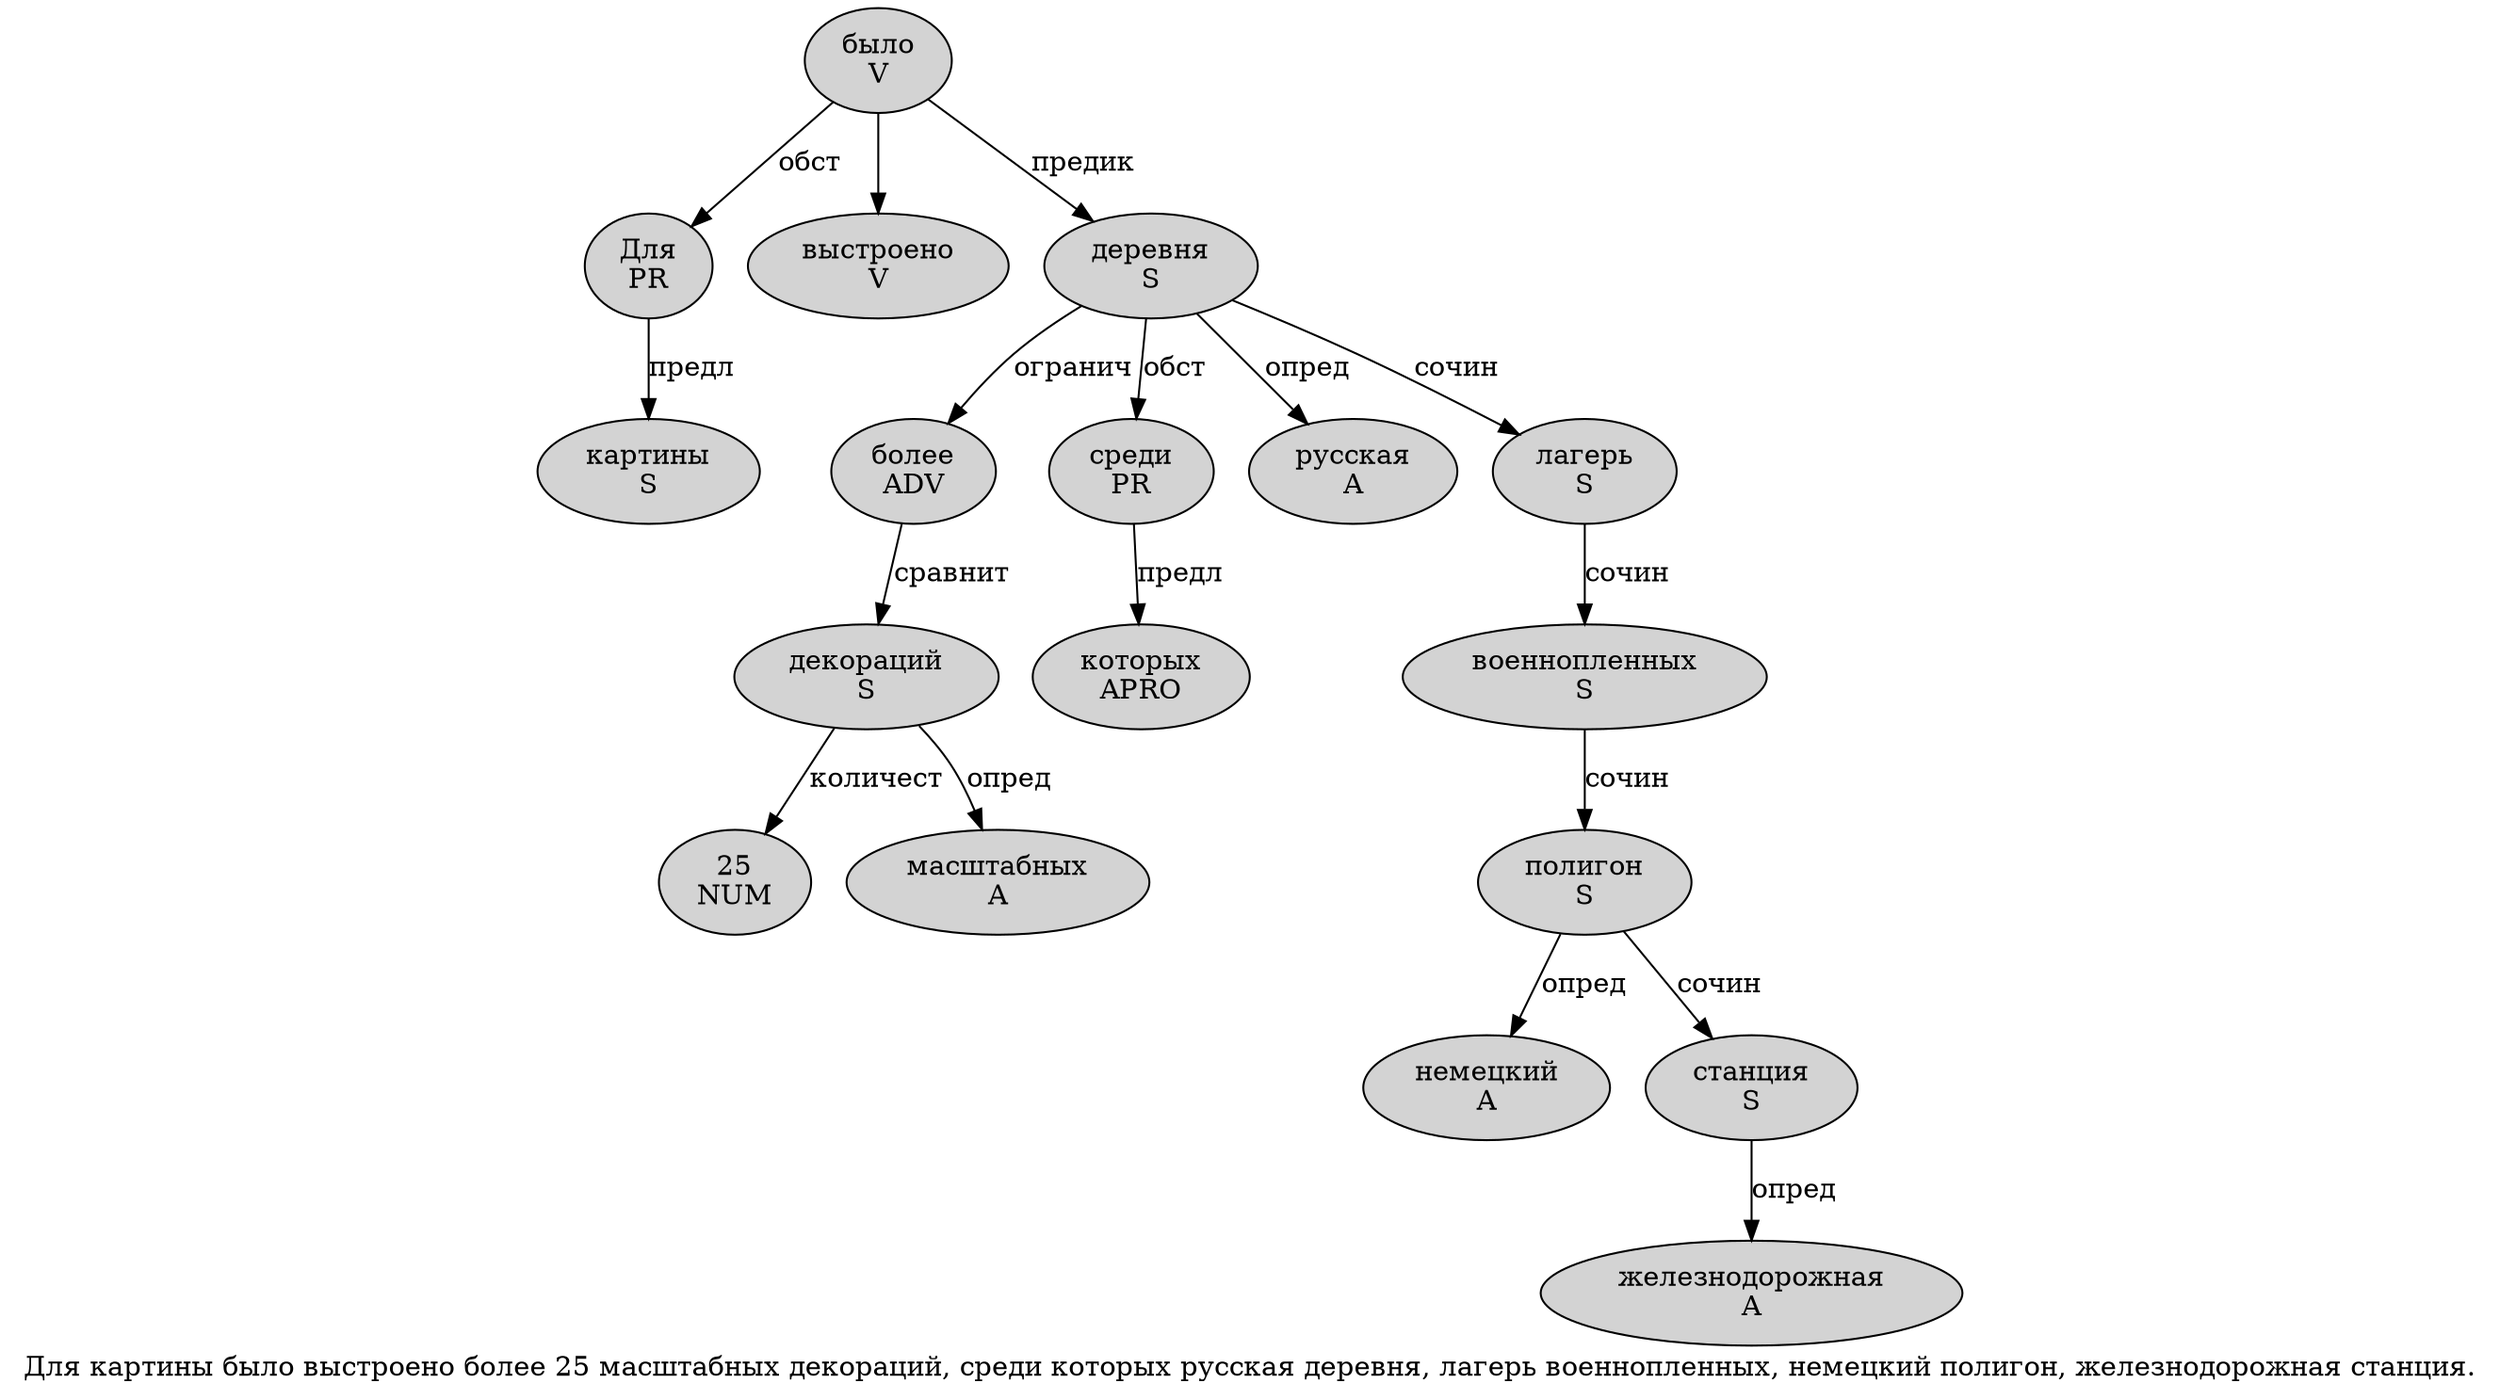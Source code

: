 digraph SENTENCE_1188 {
	graph [label="Для картины было выстроено более 25 масштабных декораций, среди которых русская деревня, лагерь военнопленных, немецкий полигон, железнодорожная станция."]
	node [style=filled]
		0 [label="Для
PR" color="" fillcolor=lightgray penwidth=1 shape=ellipse]
		1 [label="картины
S" color="" fillcolor=lightgray penwidth=1 shape=ellipse]
		2 [label="было
V" color="" fillcolor=lightgray penwidth=1 shape=ellipse]
		3 [label="выстроено
V" color="" fillcolor=lightgray penwidth=1 shape=ellipse]
		4 [label="более
ADV" color="" fillcolor=lightgray penwidth=1 shape=ellipse]
		5 [label="25
NUM" color="" fillcolor=lightgray penwidth=1 shape=ellipse]
		6 [label="масштабных
A" color="" fillcolor=lightgray penwidth=1 shape=ellipse]
		7 [label="декораций
S" color="" fillcolor=lightgray penwidth=1 shape=ellipse]
		9 [label="среди
PR" color="" fillcolor=lightgray penwidth=1 shape=ellipse]
		10 [label="которых
APRO" color="" fillcolor=lightgray penwidth=1 shape=ellipse]
		11 [label="русская
A" color="" fillcolor=lightgray penwidth=1 shape=ellipse]
		12 [label="деревня
S" color="" fillcolor=lightgray penwidth=1 shape=ellipse]
		14 [label="лагерь
S" color="" fillcolor=lightgray penwidth=1 shape=ellipse]
		15 [label="военнопленных
S" color="" fillcolor=lightgray penwidth=1 shape=ellipse]
		17 [label="немецкий
A" color="" fillcolor=lightgray penwidth=1 shape=ellipse]
		18 [label="полигон
S" color="" fillcolor=lightgray penwidth=1 shape=ellipse]
		20 [label="железнодорожная
A" color="" fillcolor=lightgray penwidth=1 shape=ellipse]
		21 [label="станция
S" color="" fillcolor=lightgray penwidth=1 shape=ellipse]
			0 -> 1 [label="предл"]
			18 -> 17 [label="опред"]
			18 -> 21 [label="сочин"]
			7 -> 5 [label="количест"]
			7 -> 6 [label="опред"]
			4 -> 7 [label="сравнит"]
			21 -> 20 [label="опред"]
			12 -> 4 [label="огранич"]
			12 -> 9 [label="обст"]
			12 -> 11 [label="опред"]
			12 -> 14 [label="сочин"]
			15 -> 18 [label="сочин"]
			2 -> 0 [label="обст"]
			2 -> 3
			2 -> 12 [label="предик"]
			14 -> 15 [label="сочин"]
			9 -> 10 [label="предл"]
}